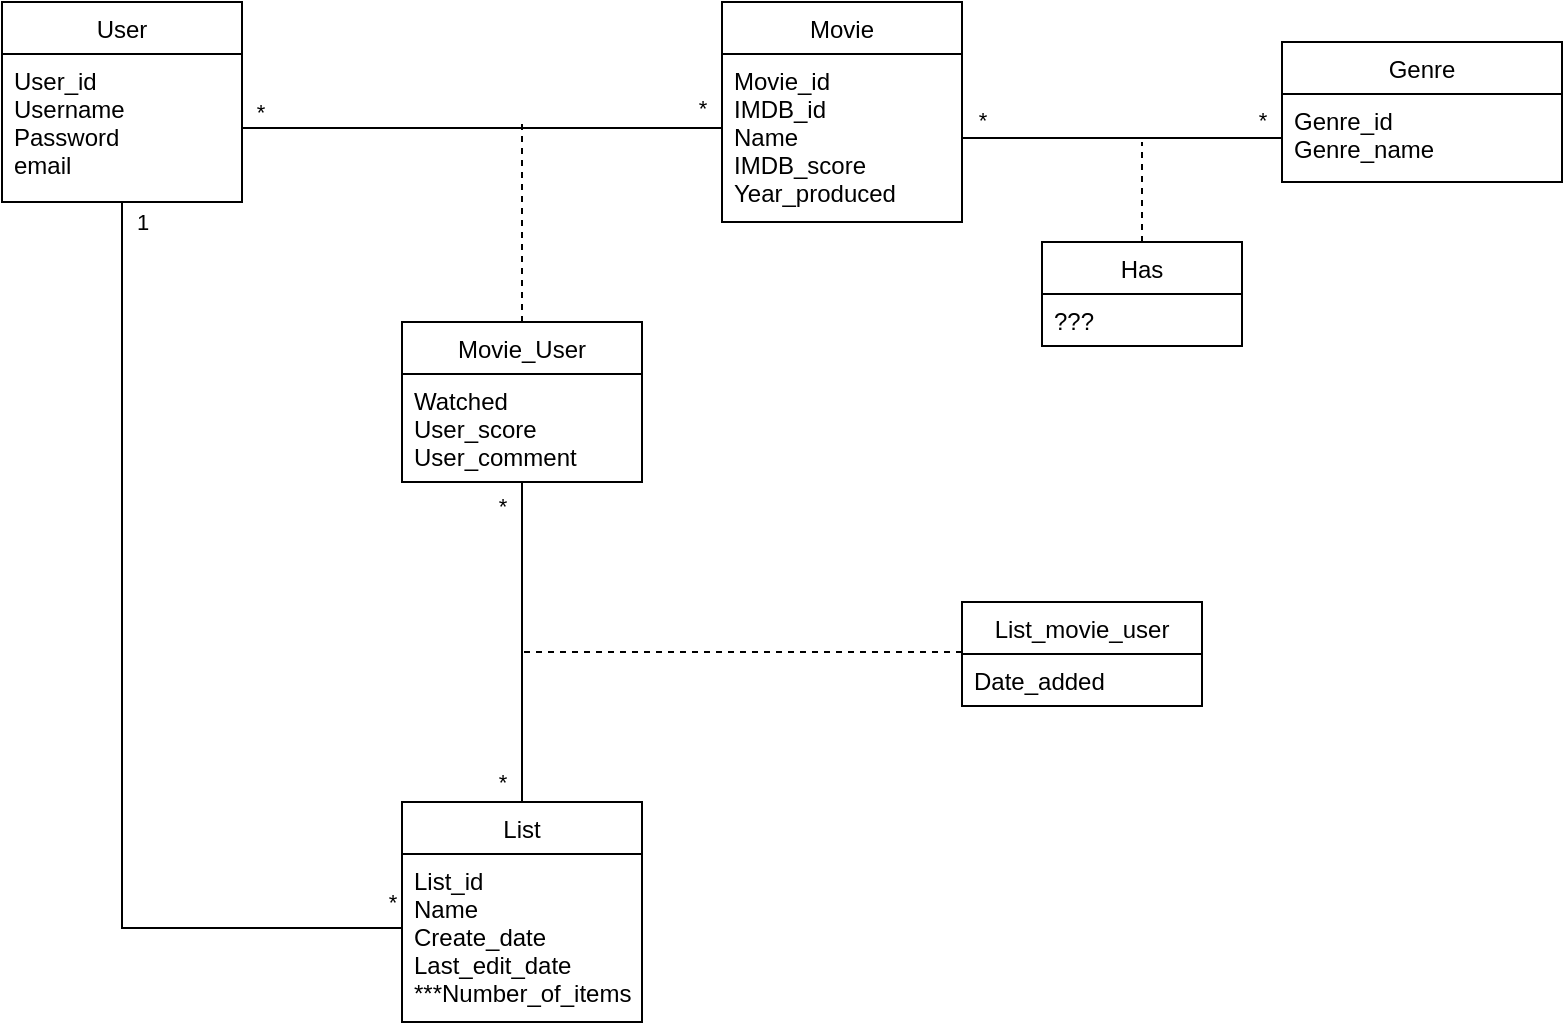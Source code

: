 <mxfile version="13.11.0" type="device"><diagram id="QyU5O_3miPdGq28IjVDg" name="Page-1"><mxGraphModel dx="1292" dy="704" grid="1" gridSize="10" guides="1" tooltips="1" connect="1" arrows="1" fold="1" page="1" pageScale="1" pageWidth="850" pageHeight="1100" math="0" shadow="0"><root><mxCell id="0"/><mxCell id="1" parent="0"/><mxCell id="-K6tD6SizdNtslUlh_D3-29" style="edgeStyle=orthogonalEdgeStyle;rounded=0;orthogonalLoop=1;jettySize=auto;html=1;entryX=0;entryY=0.5;entryDx=0;entryDy=0;endArrow=none;endFill=0;" edge="1" parent="1" source="-K6tD6SizdNtslUlh_D3-2" target="-K6tD6SizdNtslUlh_D3-17"><mxGeometry relative="1" as="geometry"><Array as="points"><mxPoint x="140" y="543"/></Array></mxGeometry></mxCell><mxCell id="-K6tD6SizdNtslUlh_D3-30" value="1" style="edgeLabel;html=1;align=center;verticalAlign=middle;resizable=0;points=[];" vertex="1" connectable="0" parent="-K6tD6SizdNtslUlh_D3-29"><mxGeometry x="-0.941" y="1" relative="1" as="geometry"><mxPoint x="8.97" y="-5.17" as="offset"/></mxGeometry></mxCell><mxCell id="-K6tD6SizdNtslUlh_D3-31" value="*" style="edgeLabel;html=1;align=center;verticalAlign=middle;resizable=0;points=[];" vertex="1" connectable="0" parent="-K6tD6SizdNtslUlh_D3-29"><mxGeometry x="0.937" y="-2" relative="1" as="geometry"><mxPoint x="6" y="-15" as="offset"/></mxGeometry></mxCell><mxCell id="-K6tD6SizdNtslUlh_D3-2" value="User" style="swimlane;fontStyle=0;childLayout=stackLayout;horizontal=1;startSize=26;fillColor=none;horizontalStack=0;resizeParent=1;resizeParentMax=0;resizeLast=0;collapsible=1;marginBottom=0;" vertex="1" parent="1"><mxGeometry x="80" y="80" width="120" height="100" as="geometry"/></mxCell><mxCell id="-K6tD6SizdNtslUlh_D3-3" value="User_id&#xA;Username&#xA;Password&#xA;email&#xA;" style="text;strokeColor=none;fillColor=none;align=left;verticalAlign=top;spacingLeft=4;spacingRight=4;overflow=hidden;rotatable=0;points=[[0,0.5],[1,0.5]];portConstraint=eastwest;" vertex="1" parent="-K6tD6SizdNtslUlh_D3-2"><mxGeometry y="26" width="120" height="74" as="geometry"/></mxCell><mxCell id="-K6tD6SizdNtslUlh_D3-6" value="Movie" style="swimlane;fontStyle=0;childLayout=stackLayout;horizontal=1;startSize=26;fillColor=none;horizontalStack=0;resizeParent=1;resizeParentMax=0;resizeLast=0;collapsible=1;marginBottom=0;" vertex="1" parent="1"><mxGeometry x="440" y="80" width="120" height="110" as="geometry"/></mxCell><mxCell id="-K6tD6SizdNtslUlh_D3-7" value="Movie_id&#xA;IMDB_id&#xA;Name&#xA;IMDB_score&#xA;Year_produced&#xA;&#xA;" style="text;strokeColor=none;fillColor=none;align=left;verticalAlign=top;spacingLeft=4;spacingRight=4;overflow=hidden;rotatable=0;points=[[0,0.5],[1,0.5]];portConstraint=eastwest;" vertex="1" parent="-K6tD6SizdNtslUlh_D3-6"><mxGeometry y="26" width="120" height="84" as="geometry"/></mxCell><mxCell id="-K6tD6SizdNtslUlh_D3-10" style="edgeStyle=orthogonalEdgeStyle;rounded=0;orthogonalLoop=1;jettySize=auto;html=1;entryX=0;entryY=0.44;entryDx=0;entryDy=0;endArrow=none;endFill=0;entryPerimeter=0;" edge="1" parent="1" source="-K6tD6SizdNtslUlh_D3-3" target="-K6tD6SizdNtslUlh_D3-7"><mxGeometry relative="1" as="geometry"/></mxCell><mxCell id="-K6tD6SizdNtslUlh_D3-32" value="*" style="edgeLabel;html=1;align=center;verticalAlign=middle;resizable=0;points=[];" vertex="1" connectable="0" parent="-K6tD6SizdNtslUlh_D3-10"><mxGeometry x="-0.874" y="-2" relative="1" as="geometry"><mxPoint x="-6" y="-9.96" as="offset"/></mxGeometry></mxCell><mxCell id="-K6tD6SizdNtslUlh_D3-33" value="*" style="edgeLabel;html=1;align=center;verticalAlign=middle;resizable=0;points=[];" vertex="1" connectable="0" parent="-K6tD6SizdNtslUlh_D3-10"><mxGeometry x="0.758" y="-1" relative="1" as="geometry"><mxPoint x="19.2" y="-10.96" as="offset"/></mxGeometry></mxCell><mxCell id="-K6tD6SizdNtslUlh_D3-15" style="edgeStyle=orthogonalEdgeStyle;rounded=0;orthogonalLoop=1;jettySize=auto;html=1;endArrow=none;endFill=0;dashed=1;" edge="1" parent="1" source="-K6tD6SizdNtslUlh_D3-11"><mxGeometry relative="1" as="geometry"><mxPoint x="340" y="140" as="targetPoint"/></mxGeometry></mxCell><mxCell id="-K6tD6SizdNtslUlh_D3-27" style="edgeStyle=orthogonalEdgeStyle;rounded=0;orthogonalLoop=1;jettySize=auto;html=1;entryX=0.5;entryY=0;entryDx=0;entryDy=0;endArrow=none;endFill=0;" edge="1" parent="1" source="-K6tD6SizdNtslUlh_D3-11" target="-K6tD6SizdNtslUlh_D3-16"><mxGeometry relative="1" as="geometry"/></mxCell><mxCell id="-K6tD6SizdNtslUlh_D3-34" value="*" style="edgeLabel;html=1;align=center;verticalAlign=middle;resizable=0;points=[];" vertex="1" connectable="0" parent="-K6tD6SizdNtslUlh_D3-27"><mxGeometry x="-0.852" y="1" relative="1" as="geometry"><mxPoint x="-11" as="offset"/></mxGeometry></mxCell><mxCell id="-K6tD6SizdNtslUlh_D3-35" value="*" style="edgeLabel;html=1;align=center;verticalAlign=middle;resizable=0;points=[];" vertex="1" connectable="0" parent="-K6tD6SizdNtslUlh_D3-27"><mxGeometry x="0.62" relative="1" as="geometry"><mxPoint x="-10" y="20.29" as="offset"/></mxGeometry></mxCell><mxCell id="-K6tD6SizdNtslUlh_D3-11" value="Movie_User" style="swimlane;fontStyle=0;childLayout=stackLayout;horizontal=1;startSize=26;fillColor=none;horizontalStack=0;resizeParent=1;resizeParentMax=0;resizeLast=0;collapsible=1;marginBottom=0;" vertex="1" parent="1"><mxGeometry x="280" y="240" width="120" height="80" as="geometry"/></mxCell><mxCell id="-K6tD6SizdNtslUlh_D3-14" value="Watched&#xA;User_score&#xA;User_comment&#xA;" style="text;strokeColor=none;fillColor=none;align=left;verticalAlign=top;spacingLeft=4;spacingRight=4;overflow=hidden;rotatable=0;points=[[0,0.5],[1,0.5]];portConstraint=eastwest;" vertex="1" parent="-K6tD6SizdNtslUlh_D3-11"><mxGeometry y="26" width="120" height="54" as="geometry"/></mxCell><mxCell id="-K6tD6SizdNtslUlh_D3-16" value="List" style="swimlane;fontStyle=0;childLayout=stackLayout;horizontal=1;startSize=26;fillColor=none;horizontalStack=0;resizeParent=1;resizeParentMax=0;resizeLast=0;collapsible=1;marginBottom=0;" vertex="1" parent="1"><mxGeometry x="280" y="480" width="120" height="110" as="geometry"/></mxCell><mxCell id="-K6tD6SizdNtslUlh_D3-17" value="List_id&#xA;Name&#xA;Create_date&#xA;Last_edit_date&#xA;***Number_of_items " style="text;strokeColor=none;fillColor=none;align=left;verticalAlign=top;spacingLeft=4;spacingRight=4;overflow=hidden;rotatable=0;points=[[0,0.5],[1,0.5]];portConstraint=eastwest;" vertex="1" parent="-K6tD6SizdNtslUlh_D3-16"><mxGeometry y="26" width="120" height="84" as="geometry"/></mxCell><mxCell id="-K6tD6SizdNtslUlh_D3-20" value="List_movie_user" style="swimlane;fontStyle=0;childLayout=stackLayout;horizontal=1;startSize=26;fillColor=none;horizontalStack=0;resizeParent=1;resizeParentMax=0;resizeLast=0;collapsible=1;marginBottom=0;" vertex="1" parent="1"><mxGeometry x="560" y="380" width="120" height="52" as="geometry"/></mxCell><mxCell id="-K6tD6SizdNtslUlh_D3-21" value="Date_added" style="text;strokeColor=none;fillColor=none;align=left;verticalAlign=top;spacingLeft=4;spacingRight=4;overflow=hidden;rotatable=0;points=[[0,0.5],[1,0.5]];portConstraint=eastwest;" vertex="1" parent="-K6tD6SizdNtslUlh_D3-20"><mxGeometry y="26" width="120" height="26" as="geometry"/></mxCell><mxCell id="-K6tD6SizdNtslUlh_D3-28" style="edgeStyle=orthogonalEdgeStyle;rounded=0;orthogonalLoop=1;jettySize=auto;html=1;endArrow=none;endFill=0;dashed=1;" edge="1" parent="1"><mxGeometry relative="1" as="geometry"><mxPoint x="340" y="405" as="targetPoint"/><mxPoint x="560.0" y="405" as="sourcePoint"/></mxGeometry></mxCell><mxCell id="-K6tD6SizdNtslUlh_D3-36" value="Genre" style="swimlane;fontStyle=0;childLayout=stackLayout;horizontal=1;startSize=26;fillColor=none;horizontalStack=0;resizeParent=1;resizeParentMax=0;resizeLast=0;collapsible=1;marginBottom=0;" vertex="1" parent="1"><mxGeometry x="720" y="100" width="140" height="70" as="geometry"/></mxCell><mxCell id="-K6tD6SizdNtslUlh_D3-37" value="Genre_id&#xA;Genre_name&#xA;" style="text;strokeColor=none;fillColor=none;align=left;verticalAlign=top;spacingLeft=4;spacingRight=4;overflow=hidden;rotatable=0;points=[[0,0.5],[1,0.5]];portConstraint=eastwest;" vertex="1" parent="-K6tD6SizdNtslUlh_D3-36"><mxGeometry y="26" width="140" height="44" as="geometry"/></mxCell><mxCell id="-K6tD6SizdNtslUlh_D3-40" style="edgeStyle=orthogonalEdgeStyle;rounded=0;orthogonalLoop=1;jettySize=auto;html=1;entryX=0;entryY=0.5;entryDx=0;entryDy=0;endArrow=none;endFill=0;startArrow=none;startFill=0;targetPerimeterSpacing=0;sourcePerimeterSpacing=0;startSize=20;" edge="1" parent="1" source="-K6tD6SizdNtslUlh_D3-7" target="-K6tD6SizdNtslUlh_D3-37"><mxGeometry relative="1" as="geometry"><Array as="points"><mxPoint x="660" y="148"/><mxPoint x="660" y="148"/></Array></mxGeometry></mxCell><mxCell id="-K6tD6SizdNtslUlh_D3-41" value="*" style="edgeLabel;html=1;align=center;verticalAlign=middle;resizable=0;points=[];" vertex="1" connectable="0" parent="-K6tD6SizdNtslUlh_D3-40"><mxGeometry x="0.844" y="-1" relative="1" as="geometry"><mxPoint x="2.41" y="-10.01" as="offset"/></mxGeometry></mxCell><mxCell id="-K6tD6SizdNtslUlh_D3-42" value="*" style="edgeLabel;html=1;align=center;verticalAlign=middle;resizable=0;points=[];" vertex="1" connectable="0" parent="-K6tD6SizdNtslUlh_D3-40"><mxGeometry x="-0.759" relative="1" as="geometry"><mxPoint x="-10" y="-9" as="offset"/></mxGeometry></mxCell><mxCell id="-K6tD6SizdNtslUlh_D3-47" style="edgeStyle=orthogonalEdgeStyle;rounded=0;orthogonalLoop=1;jettySize=auto;html=1;startArrow=none;startFill=0;startSize=20;sourcePerimeterSpacing=0;endArrow=none;endFill=0;targetPerimeterSpacing=0;dashed=1;" edge="1" parent="1" source="-K6tD6SizdNtslUlh_D3-43"><mxGeometry relative="1" as="geometry"><mxPoint x="650.0" y="150" as="targetPoint"/></mxGeometry></mxCell><mxCell id="-K6tD6SizdNtslUlh_D3-43" value="Has" style="swimlane;fontStyle=0;childLayout=stackLayout;horizontal=1;startSize=26;fillColor=none;horizontalStack=0;resizeParent=1;resizeParentMax=0;resizeLast=0;collapsible=1;marginBottom=0;" vertex="1" parent="1"><mxGeometry x="600" y="200" width="100" height="52" as="geometry"/></mxCell><mxCell id="-K6tD6SizdNtslUlh_D3-46" value="???" style="text;strokeColor=none;fillColor=none;align=left;verticalAlign=top;spacingLeft=4;spacingRight=4;overflow=hidden;rotatable=0;points=[[0,0.5],[1,0.5]];portConstraint=eastwest;" vertex="1" parent="-K6tD6SizdNtslUlh_D3-43"><mxGeometry y="26" width="100" height="26" as="geometry"/></mxCell></root></mxGraphModel></diagram></mxfile>